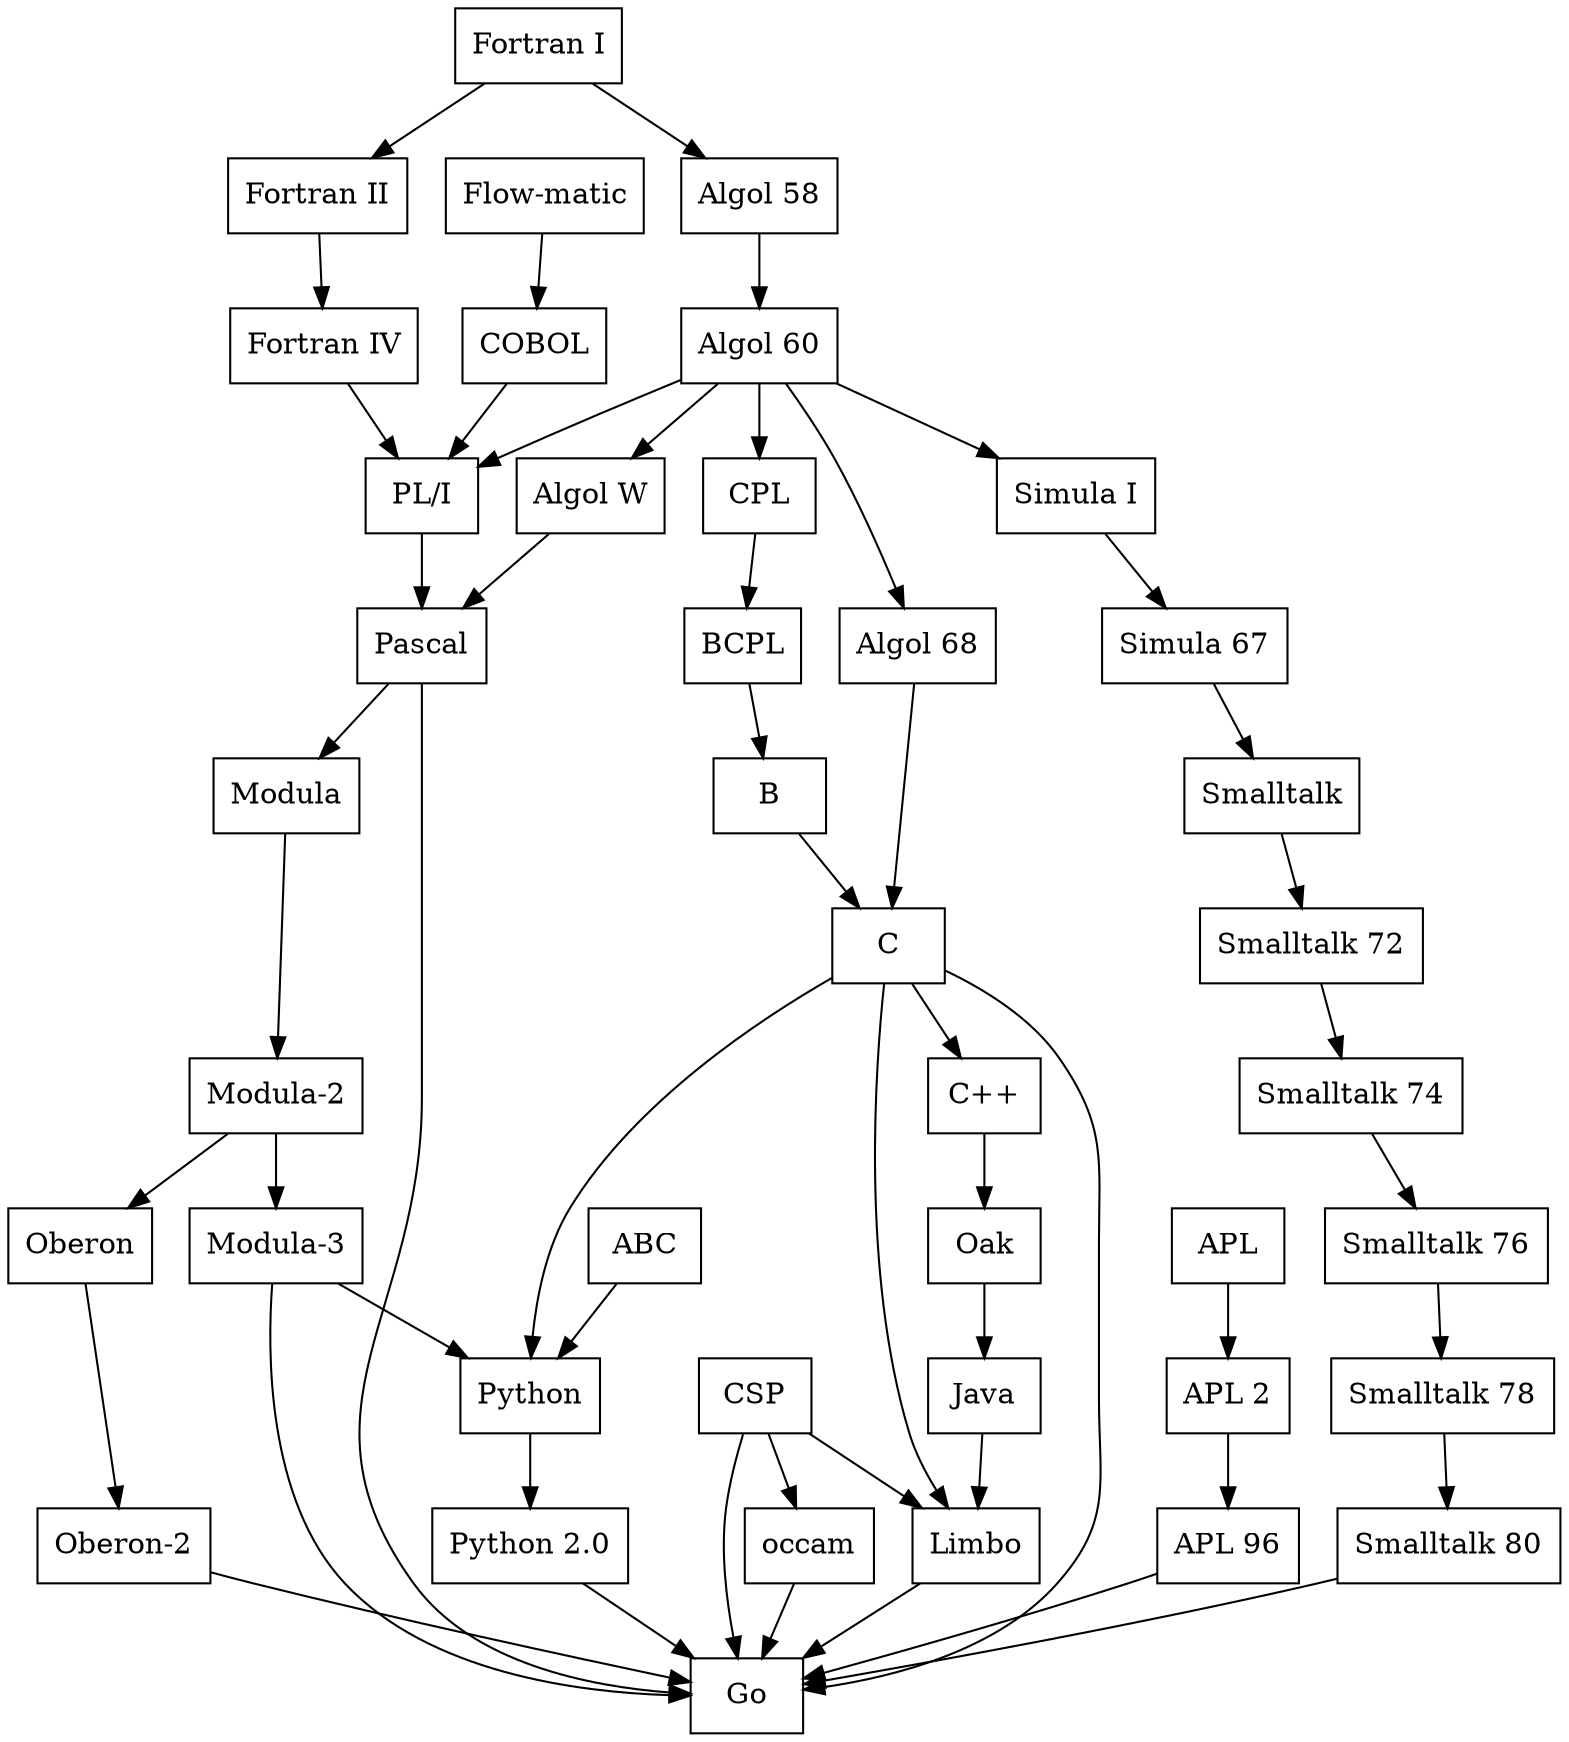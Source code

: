 digraph Go {
  node [shape="box"]
  "Flow-matic" -> "COBOL"
  "COBOL" -> "PL/I"
  "Algol 60" -> "PL/I"
  "Fortran I" -> "Fortran II"
  "Fortran II" -> "Fortran IV"
  "Fortran IV" -> "PL/I"
  "PL/I" -> "Pascal"
  "Algol 60" -> "Algol W"
  "Algol W" -> "Pascal"
  "Pascal" -> "Modula"
  "Modula" -> "Modula-2"
  "Modula-2" -> "Modula-3"
  "Modula-3" -> "Python"
  "Fortran I" -> "Algol 58"
  "Algol 58" -> "Algol 60"
  "Algol 60" -> "Algol 68"
  "Algol 68" -> "C"
  "Algol 60" -> "CPL"
  "CPL" -> "BCPL"
  "BCPL" -> "B"
  "B" -> "C"
  "C" -> "Python"
  "ABC" -> "Python"
  "Python" -> "Python 2.0"
  "Python 2.0" -> "Go"
  "CSP" -> "occam"
  "occam" -> "Go"
  "C" -> "Go"
  "Modula-2" -> "Oberon"
  "Oberon" -> "Oberon-2"
  "Oberon-2" -> "Go"
  "CSP" -> "Go"
  "Algol 60" -> "Simula I"
  "Simula I" -> "Simula 67"
  "Simula 67" -> "Smalltalk"
  "Smalltalk" -> "Smalltalk 72"
  "Smalltalk 72" -> "Smalltalk 74"
  "Smalltalk 74" -> "Smalltalk 76"
  "Smalltalk 76" -> "Smalltalk 78"
  "Smalltalk 78" -> "Smalltalk 80"
  "Smalltalk 80" -> "Go"
  "Modula-3" -> "Go"
  "Pascal" -> "Go"
  "APL" -> "APL 2"
  "APL 2" -> "APL 96"
  "APL 96" -> "Go"
  "C" -> "C++"
  "C++" -> "Oak"
  "Oak" -> "Java"
  "Java" -> "Limbo"
  "C" -> "Limbo"
  "CSP" -> "Limbo"

  "Limbo" -> "Go"
}
